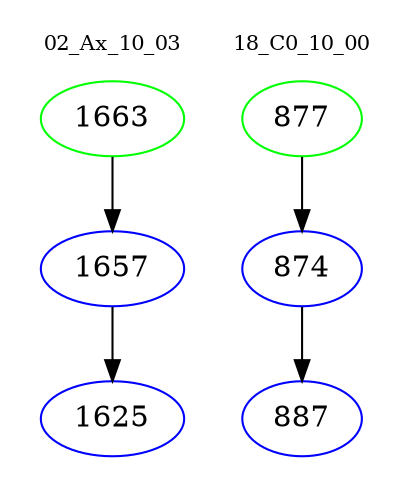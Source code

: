 digraph{
subgraph cluster_0 {
color = white
label = "02_Ax_10_03";
fontsize=10;
T0_1663 [label="1663", color="green"]
T0_1663 -> T0_1657 [color="black"]
T0_1657 [label="1657", color="blue"]
T0_1657 -> T0_1625 [color="black"]
T0_1625 [label="1625", color="blue"]
}
subgraph cluster_1 {
color = white
label = "18_C0_10_00";
fontsize=10;
T1_877 [label="877", color="green"]
T1_877 -> T1_874 [color="black"]
T1_874 [label="874", color="blue"]
T1_874 -> T1_887 [color="black"]
T1_887 [label="887", color="blue"]
}
}
